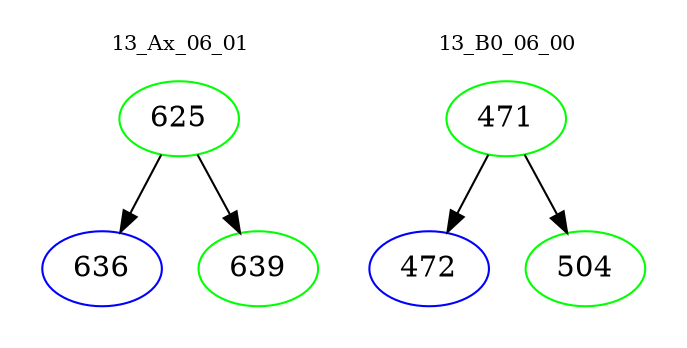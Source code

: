 digraph{
subgraph cluster_0 {
color = white
label = "13_Ax_06_01";
fontsize=10;
T0_625 [label="625", color="green"]
T0_625 -> T0_636 [color="black"]
T0_636 [label="636", color="blue"]
T0_625 -> T0_639 [color="black"]
T0_639 [label="639", color="green"]
}
subgraph cluster_1 {
color = white
label = "13_B0_06_00";
fontsize=10;
T1_471 [label="471", color="green"]
T1_471 -> T1_472 [color="black"]
T1_472 [label="472", color="blue"]
T1_471 -> T1_504 [color="black"]
T1_504 [label="504", color="green"]
}
}
